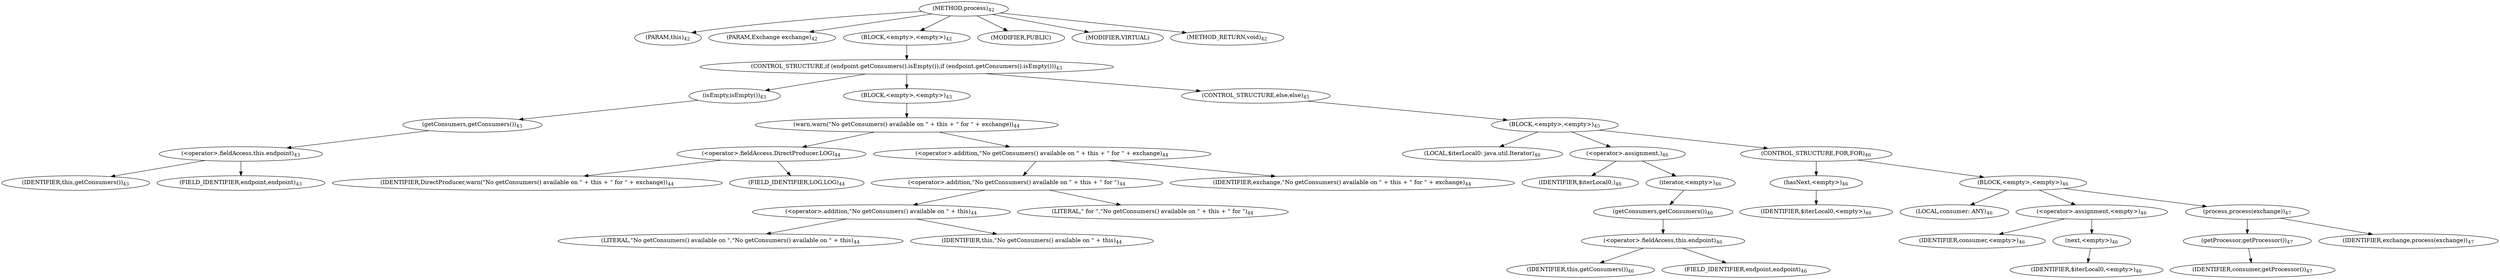 digraph "process" {  
"31" [label = <(METHOD,process)<SUB>42</SUB>> ]
"7" [label = <(PARAM,this)<SUB>42</SUB>> ]
"32" [label = <(PARAM,Exchange exchange)<SUB>42</SUB>> ]
"33" [label = <(BLOCK,&lt;empty&gt;,&lt;empty&gt;)<SUB>42</SUB>> ]
"34" [label = <(CONTROL_STRUCTURE,if (endpoint.getConsumers().isEmpty()),if (endpoint.getConsumers().isEmpty()))<SUB>43</SUB>> ]
"35" [label = <(isEmpty,isEmpty())<SUB>43</SUB>> ]
"36" [label = <(getConsumers,getConsumers())<SUB>43</SUB>> ]
"37" [label = <(&lt;operator&gt;.fieldAccess,this.endpoint)<SUB>43</SUB>> ]
"38" [label = <(IDENTIFIER,this,getConsumers())<SUB>43</SUB>> ]
"39" [label = <(FIELD_IDENTIFIER,endpoint,endpoint)<SUB>43</SUB>> ]
"40" [label = <(BLOCK,&lt;empty&gt;,&lt;empty&gt;)<SUB>43</SUB>> ]
"41" [label = <(warn,warn(&quot;No getConsumers() available on &quot; + this + &quot; for &quot; + exchange))<SUB>44</SUB>> ]
"42" [label = <(&lt;operator&gt;.fieldAccess,DirectProducer.LOG)<SUB>44</SUB>> ]
"43" [label = <(IDENTIFIER,DirectProducer,warn(&quot;No getConsumers() available on &quot; + this + &quot; for &quot; + exchange))<SUB>44</SUB>> ]
"44" [label = <(FIELD_IDENTIFIER,LOG,LOG)<SUB>44</SUB>> ]
"45" [label = <(&lt;operator&gt;.addition,&quot;No getConsumers() available on &quot; + this + &quot; for &quot; + exchange)<SUB>44</SUB>> ]
"46" [label = <(&lt;operator&gt;.addition,&quot;No getConsumers() available on &quot; + this + &quot; for &quot;)<SUB>44</SUB>> ]
"47" [label = <(&lt;operator&gt;.addition,&quot;No getConsumers() available on &quot; + this)<SUB>44</SUB>> ]
"48" [label = <(LITERAL,&quot;No getConsumers() available on &quot;,&quot;No getConsumers() available on &quot; + this)<SUB>44</SUB>> ]
"6" [label = <(IDENTIFIER,this,&quot;No getConsumers() available on &quot; + this)<SUB>44</SUB>> ]
"49" [label = <(LITERAL,&quot; for &quot;,&quot;No getConsumers() available on &quot; + this + &quot; for &quot;)<SUB>44</SUB>> ]
"50" [label = <(IDENTIFIER,exchange,&quot;No getConsumers() available on &quot; + this + &quot; for &quot; + exchange)<SUB>44</SUB>> ]
"51" [label = <(CONTROL_STRUCTURE,else,else)<SUB>45</SUB>> ]
"52" [label = <(BLOCK,&lt;empty&gt;,&lt;empty&gt;)<SUB>45</SUB>> ]
"53" [label = <(LOCAL,$iterLocal0: java.util.Iterator)<SUB>46</SUB>> ]
"54" [label = <(&lt;operator&gt;.assignment,)<SUB>46</SUB>> ]
"55" [label = <(IDENTIFIER,$iterLocal0,)<SUB>46</SUB>> ]
"56" [label = <(iterator,&lt;empty&gt;)<SUB>46</SUB>> ]
"57" [label = <(getConsumers,getConsumers())<SUB>46</SUB>> ]
"58" [label = <(&lt;operator&gt;.fieldAccess,this.endpoint)<SUB>46</SUB>> ]
"59" [label = <(IDENTIFIER,this,getConsumers())<SUB>46</SUB>> ]
"60" [label = <(FIELD_IDENTIFIER,endpoint,endpoint)<SUB>46</SUB>> ]
"61" [label = <(CONTROL_STRUCTURE,FOR,FOR)<SUB>46</SUB>> ]
"62" [label = <(hasNext,&lt;empty&gt;)<SUB>46</SUB>> ]
"63" [label = <(IDENTIFIER,$iterLocal0,&lt;empty&gt;)<SUB>46</SUB>> ]
"64" [label = <(BLOCK,&lt;empty&gt;,&lt;empty&gt;)<SUB>46</SUB>> ]
"65" [label = <(LOCAL,consumer: ANY)<SUB>46</SUB>> ]
"66" [label = <(&lt;operator&gt;.assignment,&lt;empty&gt;)<SUB>46</SUB>> ]
"67" [label = <(IDENTIFIER,consumer,&lt;empty&gt;)<SUB>46</SUB>> ]
"68" [label = <(next,&lt;empty&gt;)<SUB>46</SUB>> ]
"69" [label = <(IDENTIFIER,$iterLocal0,&lt;empty&gt;)<SUB>46</SUB>> ]
"70" [label = <(process,process(exchange))<SUB>47</SUB>> ]
"71" [label = <(getProcessor,getProcessor())<SUB>47</SUB>> ]
"72" [label = <(IDENTIFIER,consumer,getProcessor())<SUB>47</SUB>> ]
"73" [label = <(IDENTIFIER,exchange,process(exchange))<SUB>47</SUB>> ]
"74" [label = <(MODIFIER,PUBLIC)> ]
"75" [label = <(MODIFIER,VIRTUAL)> ]
"76" [label = <(METHOD_RETURN,void)<SUB>42</SUB>> ]
  "31" -> "7" 
  "31" -> "32" 
  "31" -> "33" 
  "31" -> "74" 
  "31" -> "75" 
  "31" -> "76" 
  "33" -> "34" 
  "34" -> "35" 
  "34" -> "40" 
  "34" -> "51" 
  "35" -> "36" 
  "36" -> "37" 
  "37" -> "38" 
  "37" -> "39" 
  "40" -> "41" 
  "41" -> "42" 
  "41" -> "45" 
  "42" -> "43" 
  "42" -> "44" 
  "45" -> "46" 
  "45" -> "50" 
  "46" -> "47" 
  "46" -> "49" 
  "47" -> "48" 
  "47" -> "6" 
  "51" -> "52" 
  "52" -> "53" 
  "52" -> "54" 
  "52" -> "61" 
  "54" -> "55" 
  "54" -> "56" 
  "56" -> "57" 
  "57" -> "58" 
  "58" -> "59" 
  "58" -> "60" 
  "61" -> "62" 
  "61" -> "64" 
  "62" -> "63" 
  "64" -> "65" 
  "64" -> "66" 
  "64" -> "70" 
  "66" -> "67" 
  "66" -> "68" 
  "68" -> "69" 
  "70" -> "71" 
  "70" -> "73" 
  "71" -> "72" 
}
